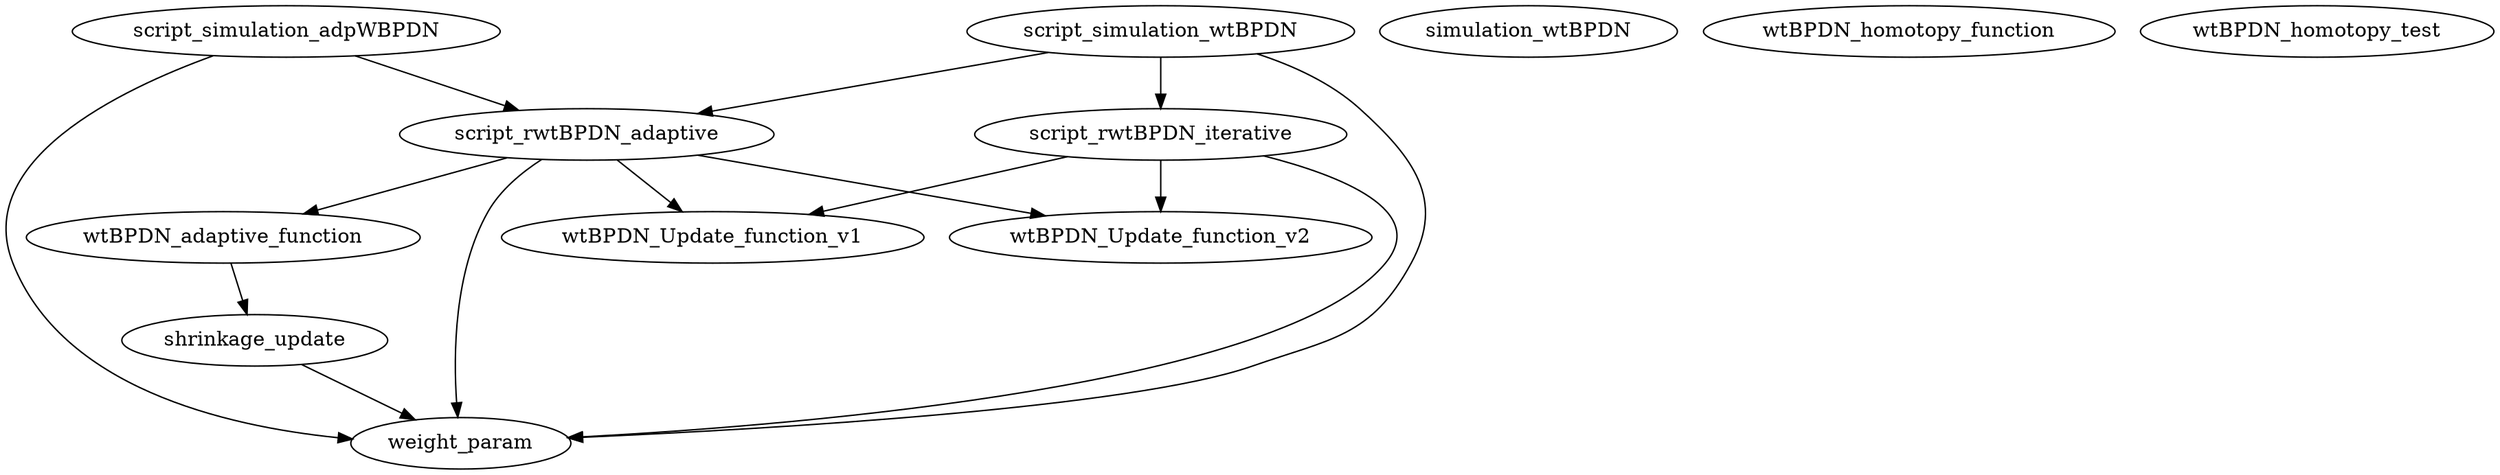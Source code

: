 /* Created by mdot for Matlab */
digraph m2html {
  script_rwtBPDN_adaptive -> weight_param;
  script_rwtBPDN_adaptive -> wtBPDN_Update_function_v1;
  script_rwtBPDN_adaptive -> wtBPDN_Update_function_v2;
  script_rwtBPDN_adaptive -> wtBPDN_adaptive_function;
  script_rwtBPDN_iterative -> weight_param;
  script_rwtBPDN_iterative -> wtBPDN_Update_function_v1;
  script_rwtBPDN_iterative -> wtBPDN_Update_function_v2;
  script_simulation_adpWBPDN -> script_rwtBPDN_adaptive;
  script_simulation_adpWBPDN -> weight_param;
  script_simulation_wtBPDN -> script_rwtBPDN_adaptive;
  script_simulation_wtBPDN -> script_rwtBPDN_iterative;
  script_simulation_wtBPDN -> weight_param;
  shrinkage_update -> weight_param;
  wtBPDN_adaptive_function -> shrinkage_update;

  script_rwtBPDN_adaptive [URL="script_rwtBPDN_adaptive.html"];
  script_rwtBPDN_iterative [URL="script_rwtBPDN_iterative.html"];
  script_simulation_adpWBPDN [URL="script_simulation_adpWBPDN.html"];
  script_simulation_wtBPDN [URL="script_simulation_wtBPDN.html"];
  shrinkage_update [URL="shrinkage_update.html"];
  simulation_wtBPDN [URL="simulation_wtBPDN.html"];
  weight_param [URL="weight_param.html"];
  wtBPDN_Update_function_v1 [URL="wtBPDN_Update_function_v1.html"];
  wtBPDN_Update_function_v2 [URL="wtBPDN_Update_function_v2.html"];
  wtBPDN_adaptive_function [URL="wtBPDN_adaptive_function.html"];
  wtBPDN_homotopy_function [URL="wtBPDN_homotopy_function.html"];
  wtBPDN_homotopy_test [URL="wtBPDN_homotopy_test.html"];
}